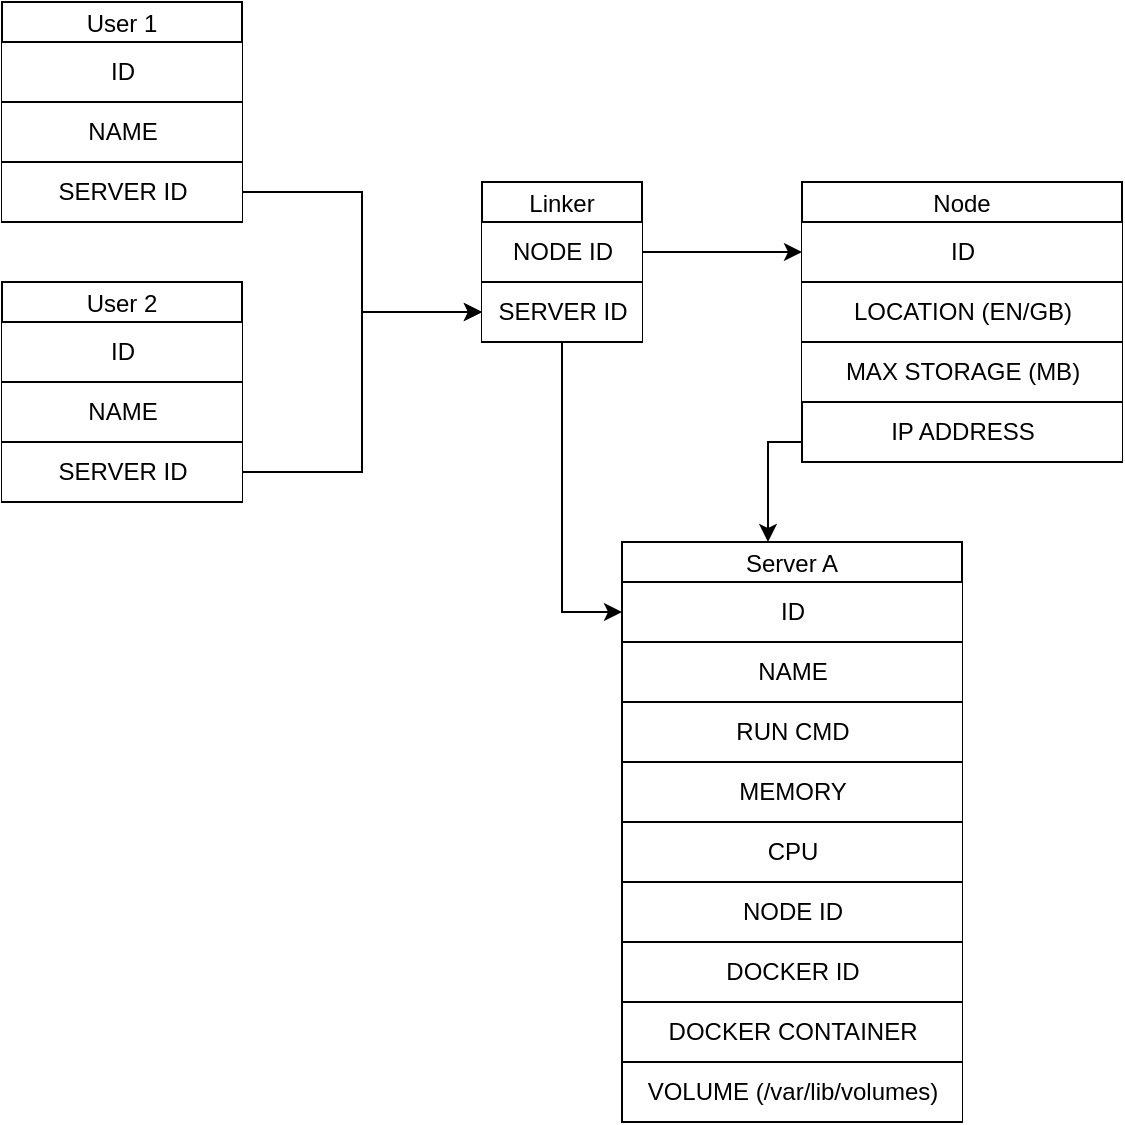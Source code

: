 <mxfile version="14.7.8" type="github">
  <diagram id="-OoYSx5NyRQf7LlmxAGl" name="Page-1">
    <mxGraphModel dx="1422" dy="766" grid="1" gridSize="10" guides="1" tooltips="1" connect="1" arrows="1" fold="1" page="1" pageScale="1" pageWidth="827" pageHeight="1169" math="0" shadow="0">
      <root>
        <mxCell id="0" />
        <mxCell id="1" parent="0" />
        <mxCell id="9LlxkQ5ToEord1wcStN6-1" value="User 2" style="swimlane;fontStyle=0;childLayout=stackLayout;horizontal=1;startSize=20;fillColor=#ffffff;horizontalStack=0;resizeParent=1;resizeParentMax=0;resizeLast=0;collapsible=0;marginBottom=0;swimlaneFillColor=#ffffff;" vertex="1" parent="1">
          <mxGeometry x="40" y="150" width="120" height="110" as="geometry" />
        </mxCell>
        <mxCell id="9LlxkQ5ToEord1wcStN6-2" value="ID" style="html=1;dashed=0;whitespace=wrap;shape=partialRectangle;right=0;left=0;" vertex="1" parent="9LlxkQ5ToEord1wcStN6-1">
          <mxGeometry y="20" width="120" height="30" as="geometry" />
        </mxCell>
        <mxCell id="9LlxkQ5ToEord1wcStN6-3" value="NAME" style="html=1;dashed=0;whitespace=wrap;shape=partialRectangle;right=0;left=0;" vertex="1" parent="9LlxkQ5ToEord1wcStN6-1">
          <mxGeometry y="50" width="120" height="30" as="geometry" />
        </mxCell>
        <mxCell id="9LlxkQ5ToEord1wcStN6-4" value="SERVER ID" style="html=1;dashed=0;whitespace=wrap;shape=partialRectangle;right=0;left=0;" vertex="1" parent="9LlxkQ5ToEord1wcStN6-1">
          <mxGeometry y="80" width="120" height="30" as="geometry" />
        </mxCell>
        <mxCell id="9LlxkQ5ToEord1wcStN6-5" value="Server A" style="swimlane;fontStyle=0;childLayout=stackLayout;horizontal=1;startSize=20;fillColor=#ffffff;horizontalStack=0;resizeParent=1;resizeParentMax=0;resizeLast=0;collapsible=0;marginBottom=0;swimlaneFillColor=#ffffff;" vertex="1" parent="1">
          <mxGeometry x="350" y="280" width="170" height="290" as="geometry" />
        </mxCell>
        <mxCell id="9LlxkQ5ToEord1wcStN6-6" value="ID" style="html=1;dashed=0;whitespace=wrap;shape=partialRectangle;right=0;" vertex="1" parent="9LlxkQ5ToEord1wcStN6-5">
          <mxGeometry y="20" width="170" height="30" as="geometry" />
        </mxCell>
        <mxCell id="9LlxkQ5ToEord1wcStN6-7" value="NAME" style="html=1;dashed=0;whitespace=wrap;shape=partialRectangle;right=0;" vertex="1" parent="9LlxkQ5ToEord1wcStN6-5">
          <mxGeometry y="50" width="170" height="30" as="geometry" />
        </mxCell>
        <mxCell id="9LlxkQ5ToEord1wcStN6-8" value="RUN CMD" style="html=1;dashed=0;whitespace=wrap;shape=partialRectangle;right=0;" vertex="1" parent="9LlxkQ5ToEord1wcStN6-5">
          <mxGeometry y="80" width="170" height="30" as="geometry" />
        </mxCell>
        <mxCell id="9LlxkQ5ToEord1wcStN6-9" value="MEMORY" style="html=1;dashed=0;whitespace=wrap;shape=partialRectangle;right=0;" vertex="1" parent="9LlxkQ5ToEord1wcStN6-5">
          <mxGeometry y="110" width="170" height="30" as="geometry" />
        </mxCell>
        <mxCell id="9LlxkQ5ToEord1wcStN6-10" value="CPU" style="html=1;dashed=0;whitespace=wrap;shape=partialRectangle;right=0;" vertex="1" parent="9LlxkQ5ToEord1wcStN6-5">
          <mxGeometry y="140" width="170" height="30" as="geometry" />
        </mxCell>
        <mxCell id="9LlxkQ5ToEord1wcStN6-11" value="NODE ID" style="html=1;dashed=0;whitespace=wrap;shape=partialRectangle;right=0;" vertex="1" parent="9LlxkQ5ToEord1wcStN6-5">
          <mxGeometry y="170" width="170" height="30" as="geometry" />
        </mxCell>
        <mxCell id="9LlxkQ5ToEord1wcStN6-12" value="DOCKER ID" style="html=1;dashed=0;whitespace=wrap;shape=partialRectangle;right=0;" vertex="1" parent="9LlxkQ5ToEord1wcStN6-5">
          <mxGeometry y="200" width="170" height="30" as="geometry" />
        </mxCell>
        <mxCell id="9LlxkQ5ToEord1wcStN6-13" value="DOCKER CONTAINER" style="html=1;dashed=0;whitespace=wrap;shape=partialRectangle;right=0;" vertex="1" parent="9LlxkQ5ToEord1wcStN6-5">
          <mxGeometry y="230" width="170" height="30" as="geometry" />
        </mxCell>
        <mxCell id="9LlxkQ5ToEord1wcStN6-14" value="VOLUME (/var/lib/volumes)" style="html=1;dashed=0;whitespace=wrap;shape=partialRectangle;right=0;" vertex="1" parent="9LlxkQ5ToEord1wcStN6-5">
          <mxGeometry y="260" width="170" height="30" as="geometry" />
        </mxCell>
        <mxCell id="9LlxkQ5ToEord1wcStN6-15" value="Linker" style="swimlane;fontStyle=0;childLayout=stackLayout;horizontal=1;startSize=20;fillColor=#ffffff;horizontalStack=0;resizeParent=1;resizeParentMax=0;resizeLast=0;collapsible=0;marginBottom=0;swimlaneFillColor=#ffffff;" vertex="1" parent="1">
          <mxGeometry x="280" y="100" width="80" height="80" as="geometry" />
        </mxCell>
        <mxCell id="9LlxkQ5ToEord1wcStN6-16" value="NODE ID" style="html=1;dashed=0;whitespace=wrap;shape=partialRectangle;right=0;left=0;" vertex="1" parent="9LlxkQ5ToEord1wcStN6-15">
          <mxGeometry y="20" width="80" height="30" as="geometry" />
        </mxCell>
        <mxCell id="9LlxkQ5ToEord1wcStN6-17" value="SERVER ID" style="html=1;dashed=0;whitespace=wrap;shape=partialRectangle;right=0;left=0;" vertex="1" parent="9LlxkQ5ToEord1wcStN6-15">
          <mxGeometry y="50" width="80" height="30" as="geometry" />
        </mxCell>
        <mxCell id="9LlxkQ5ToEord1wcStN6-18" value="User 1" style="swimlane;fontStyle=0;childLayout=stackLayout;horizontal=1;startSize=20;fillColor=#ffffff;horizontalStack=0;resizeParent=1;resizeParentMax=0;resizeLast=0;collapsible=0;marginBottom=0;swimlaneFillColor=#ffffff;" vertex="1" parent="1">
          <mxGeometry x="40" y="10" width="120" height="110" as="geometry" />
        </mxCell>
        <mxCell id="9LlxkQ5ToEord1wcStN6-19" value="ID" style="html=1;dashed=0;whitespace=wrap;shape=partialRectangle;right=0;left=0;" vertex="1" parent="9LlxkQ5ToEord1wcStN6-18">
          <mxGeometry y="20" width="120" height="30" as="geometry" />
        </mxCell>
        <mxCell id="9LlxkQ5ToEord1wcStN6-20" value="NAME" style="html=1;dashed=0;whitespace=wrap;shape=partialRectangle;right=0;left=0;" vertex="1" parent="9LlxkQ5ToEord1wcStN6-18">
          <mxGeometry y="50" width="120" height="30" as="geometry" />
        </mxCell>
        <mxCell id="9LlxkQ5ToEord1wcStN6-21" value="SERVER ID" style="html=1;dashed=0;whitespace=wrap;shape=partialRectangle;right=0;left=0;" vertex="1" parent="9LlxkQ5ToEord1wcStN6-18">
          <mxGeometry y="80" width="120" height="30" as="geometry" />
        </mxCell>
        <mxCell id="9LlxkQ5ToEord1wcStN6-22" style="edgeStyle=orthogonalEdgeStyle;rounded=0;orthogonalLoop=1;jettySize=auto;html=1;entryX=0;entryY=0.5;entryDx=0;entryDy=0;" edge="1" parent="1" source="9LlxkQ5ToEord1wcStN6-21" target="9LlxkQ5ToEord1wcStN6-17">
          <mxGeometry relative="1" as="geometry" />
        </mxCell>
        <mxCell id="9LlxkQ5ToEord1wcStN6-23" style="edgeStyle=orthogonalEdgeStyle;rounded=0;orthogonalLoop=1;jettySize=auto;html=1;entryX=0;entryY=0.5;entryDx=0;entryDy=0;" edge="1" parent="1" source="9LlxkQ5ToEord1wcStN6-4" target="9LlxkQ5ToEord1wcStN6-17">
          <mxGeometry relative="1" as="geometry" />
        </mxCell>
        <mxCell id="9LlxkQ5ToEord1wcStN6-24" value="Node" style="swimlane;fontStyle=0;childLayout=stackLayout;horizontal=1;startSize=20;fillColor=#ffffff;horizontalStack=0;resizeParent=1;resizeParentMax=0;resizeLast=0;collapsible=0;marginBottom=0;swimlaneFillColor=#ffffff;" vertex="1" parent="1">
          <mxGeometry x="440" y="100" width="160" height="140" as="geometry" />
        </mxCell>
        <mxCell id="9LlxkQ5ToEord1wcStN6-25" value="ID" style="html=1;dashed=0;whitespace=wrap;shape=partialRectangle;right=0;left=0;" vertex="1" parent="9LlxkQ5ToEord1wcStN6-24">
          <mxGeometry y="20" width="160" height="30" as="geometry" />
        </mxCell>
        <mxCell id="9LlxkQ5ToEord1wcStN6-26" value="LOCATION (EN/GB)" style="html=1;dashed=0;whitespace=wrap;shape=partialRectangle;right=0;left=0;" vertex="1" parent="9LlxkQ5ToEord1wcStN6-24">
          <mxGeometry y="50" width="160" height="30" as="geometry" />
        </mxCell>
        <mxCell id="9LlxkQ5ToEord1wcStN6-27" value="MAX STORAGE (MB)" style="html=1;dashed=0;whitespace=wrap;shape=partialRectangle;right=0;left=0;" vertex="1" parent="9LlxkQ5ToEord1wcStN6-24">
          <mxGeometry y="80" width="160" height="30" as="geometry" />
        </mxCell>
        <mxCell id="9LlxkQ5ToEord1wcStN6-28" value="IP ADDRESS" style="html=1;dashed=0;whitespace=wrap;shape=partialRectangle;right=0;" vertex="1" parent="9LlxkQ5ToEord1wcStN6-24">
          <mxGeometry y="110" width="160" height="30" as="geometry" />
        </mxCell>
        <mxCell id="9LlxkQ5ToEord1wcStN6-29" style="edgeStyle=orthogonalEdgeStyle;rounded=0;orthogonalLoop=1;jettySize=auto;html=1;entryX=0;entryY=0.5;entryDx=0;entryDy=0;exitX=0.5;exitY=1;exitDx=0;exitDy=0;" edge="1" parent="1" source="9LlxkQ5ToEord1wcStN6-17" target="9LlxkQ5ToEord1wcStN6-6">
          <mxGeometry relative="1" as="geometry">
            <Array as="points">
              <mxPoint x="320" y="315" />
            </Array>
          </mxGeometry>
        </mxCell>
        <mxCell id="9LlxkQ5ToEord1wcStN6-30" style="edgeStyle=orthogonalEdgeStyle;rounded=0;orthogonalLoop=1;jettySize=auto;html=1;" edge="1" parent="1" source="9LlxkQ5ToEord1wcStN6-28" target="9LlxkQ5ToEord1wcStN6-5">
          <mxGeometry relative="1" as="geometry">
            <Array as="points">
              <mxPoint x="423" y="230" />
            </Array>
          </mxGeometry>
        </mxCell>
        <mxCell id="9LlxkQ5ToEord1wcStN6-31" style="edgeStyle=orthogonalEdgeStyle;rounded=0;orthogonalLoop=1;jettySize=auto;html=1;entryX=0;entryY=0.5;entryDx=0;entryDy=0;" edge="1" parent="1" source="9LlxkQ5ToEord1wcStN6-16" target="9LlxkQ5ToEord1wcStN6-25">
          <mxGeometry relative="1" as="geometry" />
        </mxCell>
      </root>
    </mxGraphModel>
  </diagram>
</mxfile>
